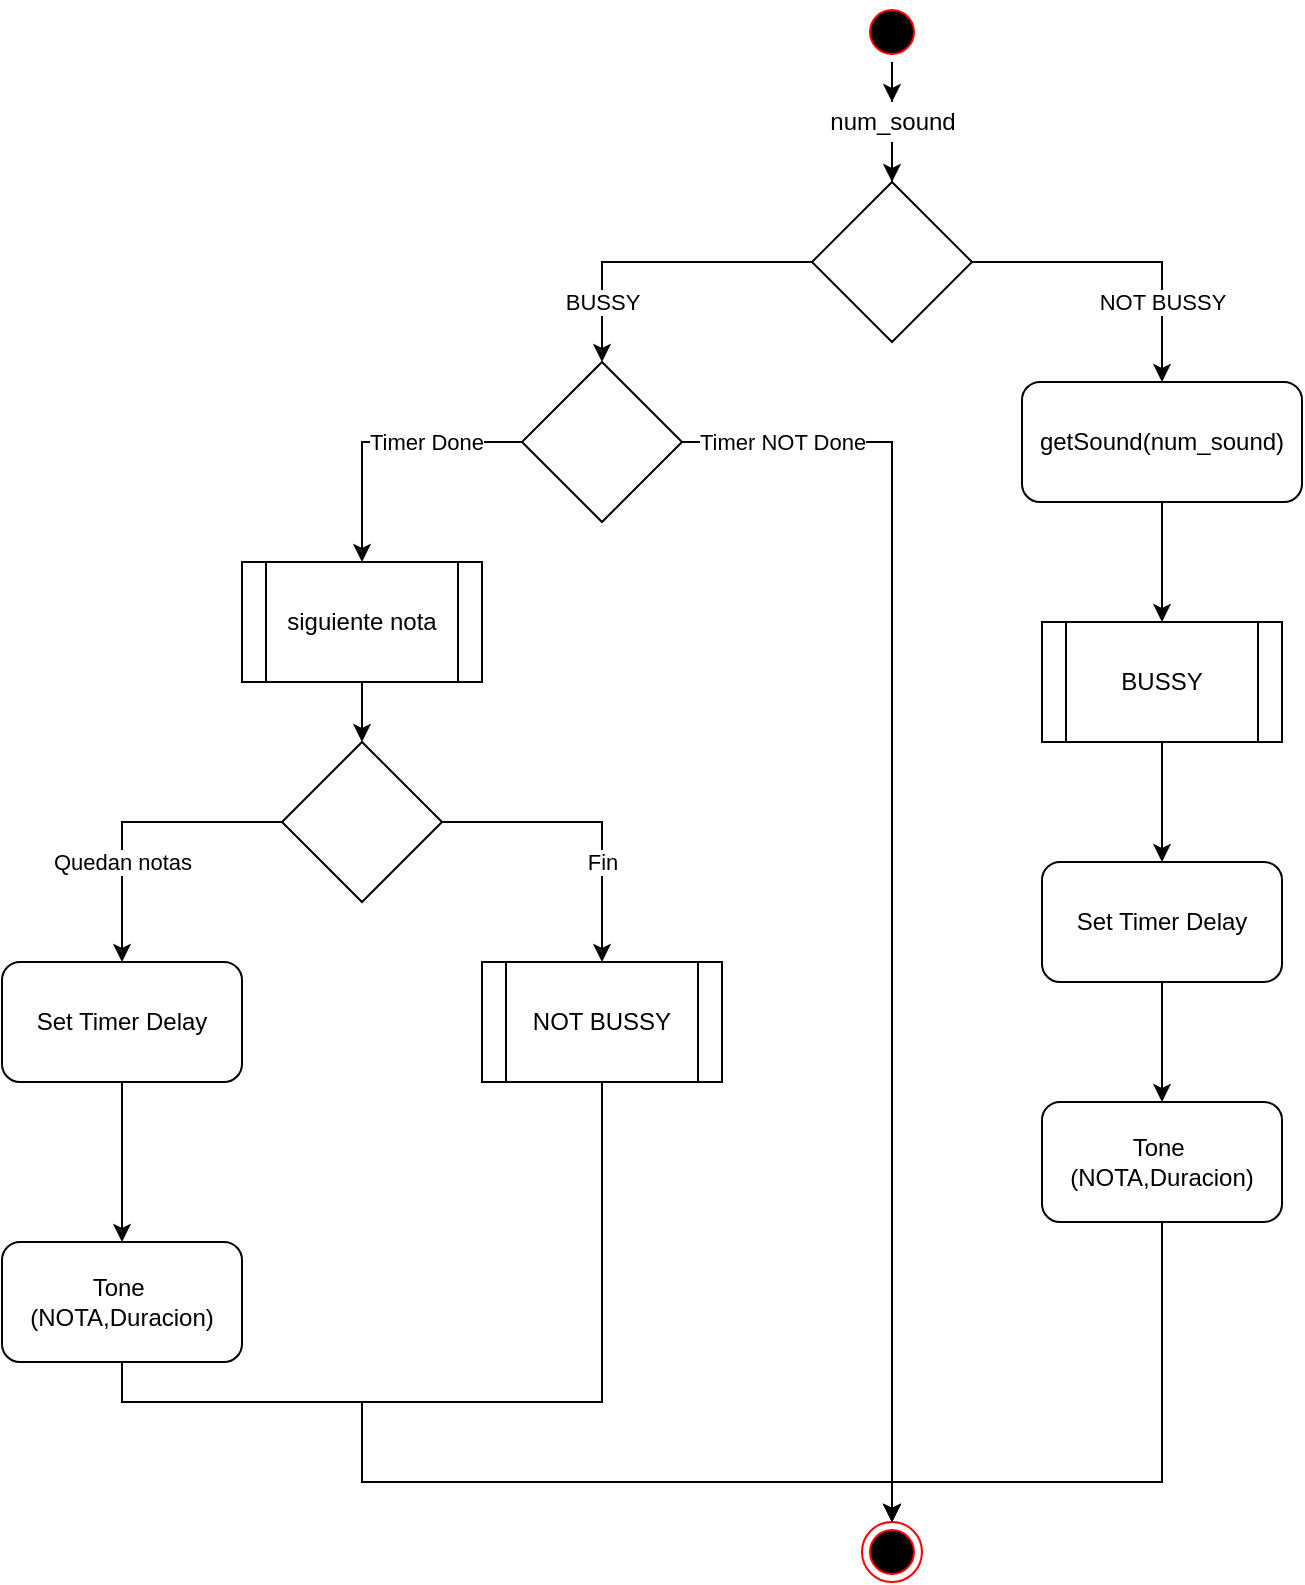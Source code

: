 <mxfile version="13.2.2" type="device"><diagram id="ViNAagKAenV8ttk1EXRM" name="Page-1"><mxGraphModel dx="1278" dy="995" grid="1" gridSize="10" guides="1" tooltips="1" connect="1" arrows="1" fold="1" page="1" pageScale="1" pageWidth="1169" pageHeight="827" math="0" shadow="0"><root><mxCell id="0"/><mxCell id="1" parent="0"/><mxCell id="4msXX3wtuwtZaRn9HpjV-6" style="edgeStyle=orthogonalEdgeStyle;rounded=0;orthogonalLoop=1;jettySize=auto;html=1;" edge="1" parent="1" source="4msXX3wtuwtZaRn9HpjV-1" target="4msXX3wtuwtZaRn9HpjV-5"><mxGeometry relative="1" as="geometry"/></mxCell><mxCell id="4msXX3wtuwtZaRn9HpjV-1" value="getSound(num_sound)" style="rounded=1;whiteSpace=wrap;html=1;" vertex="1" parent="1"><mxGeometry x="650" y="190" width="140" height="60" as="geometry"/></mxCell><mxCell id="4msXX3wtuwtZaRn9HpjV-3" style="edgeStyle=orthogonalEdgeStyle;rounded=0;orthogonalLoop=1;jettySize=auto;html=1;" edge="1" parent="1" source="4msXX3wtuwtZaRn9HpjV-2" target="4msXX3wtuwtZaRn9HpjV-1"><mxGeometry relative="1" as="geometry"><Array as="points"><mxPoint x="720" y="130"/></Array></mxGeometry></mxCell><mxCell id="4msXX3wtuwtZaRn9HpjV-4" value="NOT BUSSY" style="edgeLabel;html=1;align=center;verticalAlign=middle;resizable=0;points=[];" vertex="1" connectable="0" parent="4msXX3wtuwtZaRn9HpjV-3"><mxGeometry y="-6" relative="1" as="geometry"><mxPoint x="17.41" y="13.94" as="offset"/></mxGeometry></mxCell><mxCell id="4msXX3wtuwtZaRn9HpjV-12" value="BUSSY" style="edgeStyle=orthogonalEdgeStyle;rounded=0;orthogonalLoop=1;jettySize=auto;html=1;" edge="1" parent="1" source="4msXX3wtuwtZaRn9HpjV-2" target="4msXX3wtuwtZaRn9HpjV-14"><mxGeometry x="0.356" y="20" relative="1" as="geometry"><mxPoint x="558" y="190" as="targetPoint"/><mxPoint x="-20" y="20" as="offset"/></mxGeometry></mxCell><mxCell id="4msXX3wtuwtZaRn9HpjV-2" value="" style="rhombus;whiteSpace=wrap;html=1;" vertex="1" parent="1"><mxGeometry x="545" y="90" width="80" height="80" as="geometry"/></mxCell><mxCell id="4msXX3wtuwtZaRn9HpjV-5" value="BUSSY" style="shape=process;whiteSpace=wrap;html=1;backgroundOutline=1;" vertex="1" parent="1"><mxGeometry x="660" y="310" width="120" height="60" as="geometry"/></mxCell><mxCell id="4msXX3wtuwtZaRn9HpjV-7" value="Set Timer Delay" style="rounded=1;whiteSpace=wrap;html=1;" vertex="1" parent="1"><mxGeometry x="660" y="430" width="120" height="60" as="geometry"/></mxCell><mxCell id="4msXX3wtuwtZaRn9HpjV-8" value="" style="edgeStyle=orthogonalEdgeStyle;rounded=0;orthogonalLoop=1;jettySize=auto;html=1;" edge="1" parent="1" source="4msXX3wtuwtZaRn9HpjV-5" target="4msXX3wtuwtZaRn9HpjV-7"><mxGeometry relative="1" as="geometry"/></mxCell><mxCell id="4msXX3wtuwtZaRn9HpjV-39" style="edgeStyle=orthogonalEdgeStyle;rounded=0;orthogonalLoop=1;jettySize=auto;html=1;" edge="1" parent="1" source="4msXX3wtuwtZaRn9HpjV-9" target="4msXX3wtuwtZaRn9HpjV-45"><mxGeometry relative="1" as="geometry"><mxPoint x="590" y="790" as="targetPoint"/><Array as="points"><mxPoint x="720" y="740"/><mxPoint x="585" y="740"/></Array></mxGeometry></mxCell><mxCell id="4msXX3wtuwtZaRn9HpjV-9" value="Tone&amp;nbsp; (NOTA,Duracion)" style="rounded=1;whiteSpace=wrap;html=1;" vertex="1" parent="1"><mxGeometry x="660" y="550" width="120" height="60" as="geometry"/></mxCell><mxCell id="4msXX3wtuwtZaRn9HpjV-10" value="" style="edgeStyle=orthogonalEdgeStyle;rounded=0;orthogonalLoop=1;jettySize=auto;html=1;" edge="1" parent="1" source="4msXX3wtuwtZaRn9HpjV-7" target="4msXX3wtuwtZaRn9HpjV-9"><mxGeometry relative="1" as="geometry"/></mxCell><mxCell id="4msXX3wtuwtZaRn9HpjV-43" style="edgeStyle=orthogonalEdgeStyle;rounded=0;orthogonalLoop=1;jettySize=auto;html=1;" edge="1" parent="1" source="4msXX3wtuwtZaRn9HpjV-14" target="4msXX3wtuwtZaRn9HpjV-45"><mxGeometry relative="1" as="geometry"><mxPoint x="590" y="790" as="targetPoint"/></mxGeometry></mxCell><mxCell id="4msXX3wtuwtZaRn9HpjV-49" value="Timer NOT Done" style="edgeLabel;html=1;align=center;verticalAlign=middle;resizable=0;points=[];" vertex="1" connectable="0" parent="4msXX3wtuwtZaRn9HpjV-43"><mxGeometry x="-0.746" y="-5" relative="1" as="geometry"><mxPoint x="-32.29" y="-5.06" as="offset"/></mxGeometry></mxCell><mxCell id="4msXX3wtuwtZaRn9HpjV-14" value="" style="rhombus;whiteSpace=wrap;html=1;" vertex="1" parent="1"><mxGeometry x="400" y="180" width="80" height="80" as="geometry"/></mxCell><mxCell id="4msXX3wtuwtZaRn9HpjV-16" value="" style="edgeStyle=orthogonalEdgeStyle;rounded=0;orthogonalLoop=1;jettySize=auto;html=1;" edge="1" parent="1" source="4msXX3wtuwtZaRn9HpjV-14" target="4msXX3wtuwtZaRn9HpjV-17"><mxGeometry relative="1" as="geometry"><mxPoint x="368" y="260" as="targetPoint"/></mxGeometry></mxCell><mxCell id="4msXX3wtuwtZaRn9HpjV-24" value="Timer Done" style="edgeLabel;html=1;align=center;verticalAlign=middle;resizable=0;points=[];" vertex="1" connectable="0" parent="4msXX3wtuwtZaRn9HpjV-16"><mxGeometry x="-0.235" y="-2" relative="1" as="geometry"><mxPoint x="5" y="2" as="offset"/></mxGeometry></mxCell><mxCell id="4msXX3wtuwtZaRn9HpjV-17" value="siguiente nota" style="shape=process;whiteSpace=wrap;html=1;backgroundOutline=1;" vertex="1" parent="1"><mxGeometry x="260" y="280" width="120" height="60" as="geometry"/></mxCell><mxCell id="4msXX3wtuwtZaRn9HpjV-19" value="" style="edgeStyle=orthogonalEdgeStyle;rounded=0;orthogonalLoop=1;jettySize=auto;html=1;" edge="1" parent="1" source="4msXX3wtuwtZaRn9HpjV-17" target="4msXX3wtuwtZaRn9HpjV-23"><mxGeometry relative="1" as="geometry"><mxPoint x="368" y="414" as="targetPoint"/></mxGeometry></mxCell><mxCell id="4msXX3wtuwtZaRn9HpjV-29" value="Fin" style="edgeStyle=orthogonalEdgeStyle;rounded=0;orthogonalLoop=1;jettySize=auto;html=1;" edge="1" parent="1" source="4msXX3wtuwtZaRn9HpjV-23" target="4msXX3wtuwtZaRn9HpjV-28"><mxGeometry x="0.068" y="-20" relative="1" as="geometry"><mxPoint x="20" y="20" as="offset"/></mxGeometry></mxCell><mxCell id="4msXX3wtuwtZaRn9HpjV-33" value="Quedan notas" style="edgeStyle=orthogonalEdgeStyle;rounded=0;orthogonalLoop=1;jettySize=auto;html=1;" edge="1" parent="1" source="4msXX3wtuwtZaRn9HpjV-23" target="4msXX3wtuwtZaRn9HpjV-31"><mxGeometry x="0.068" y="20" relative="1" as="geometry"><mxPoint x="-20" y="20" as="offset"/></mxGeometry></mxCell><mxCell id="4msXX3wtuwtZaRn9HpjV-23" value="" style="rhombus;whiteSpace=wrap;html=1;" vertex="1" parent="1"><mxGeometry x="280" y="370" width="80" height="80" as="geometry"/></mxCell><mxCell id="4msXX3wtuwtZaRn9HpjV-27" value="" style="edgeStyle=orthogonalEdgeStyle;rounded=0;orthogonalLoop=1;jettySize=auto;html=1;" edge="1" parent="1" source="4msXX3wtuwtZaRn9HpjV-26" target="4msXX3wtuwtZaRn9HpjV-2"><mxGeometry relative="1" as="geometry"/></mxCell><mxCell id="4msXX3wtuwtZaRn9HpjV-26" value="num_sound" style="text;html=1;align=center;verticalAlign=middle;resizable=0;points=[];autosize=1;" vertex="1" parent="1"><mxGeometry x="545" y="50" width="80" height="20" as="geometry"/></mxCell><mxCell id="4msXX3wtuwtZaRn9HpjV-41" style="edgeStyle=orthogonalEdgeStyle;rounded=0;orthogonalLoop=1;jettySize=auto;html=1;" edge="1" parent="1" source="4msXX3wtuwtZaRn9HpjV-28" target="4msXX3wtuwtZaRn9HpjV-45"><mxGeometry relative="1" as="geometry"><mxPoint x="590" y="790" as="targetPoint"/><Array as="points"><mxPoint x="440" y="700"/><mxPoint x="320" y="700"/><mxPoint x="320" y="740"/><mxPoint x="585" y="740"/></Array></mxGeometry></mxCell><mxCell id="4msXX3wtuwtZaRn9HpjV-28" value="NOT BUSSY" style="shape=process;whiteSpace=wrap;html=1;backgroundOutline=1;" vertex="1" parent="1"><mxGeometry x="380" y="480" width="120" height="60" as="geometry"/></mxCell><mxCell id="4msXX3wtuwtZaRn9HpjV-37" style="edgeStyle=orthogonalEdgeStyle;rounded=0;orthogonalLoop=1;jettySize=auto;html=1;" edge="1" parent="1" source="4msXX3wtuwtZaRn9HpjV-30" target="4msXX3wtuwtZaRn9HpjV-45"><mxGeometry relative="1" as="geometry"><mxPoint x="590" y="790" as="targetPoint"/><Array as="points"><mxPoint x="200" y="700"/><mxPoint x="320" y="700"/><mxPoint x="320" y="740"/><mxPoint x="585" y="740"/></Array></mxGeometry></mxCell><mxCell id="4msXX3wtuwtZaRn9HpjV-30" value="Tone&amp;nbsp; (NOTA,Duracion)" style="rounded=1;whiteSpace=wrap;html=1;" vertex="1" parent="1"><mxGeometry x="140" y="620" width="120" height="60" as="geometry"/></mxCell><mxCell id="4msXX3wtuwtZaRn9HpjV-32" style="edgeStyle=orthogonalEdgeStyle;rounded=0;orthogonalLoop=1;jettySize=auto;html=1;" edge="1" parent="1" source="4msXX3wtuwtZaRn9HpjV-31" target="4msXX3wtuwtZaRn9HpjV-30"><mxGeometry relative="1" as="geometry"/></mxCell><mxCell id="4msXX3wtuwtZaRn9HpjV-31" value="Set Timer Delay" style="rounded=1;whiteSpace=wrap;html=1;" vertex="1" parent="1"><mxGeometry x="140" y="480" width="120" height="60" as="geometry"/></mxCell><mxCell id="4msXX3wtuwtZaRn9HpjV-45" value="" style="ellipse;html=1;shape=endState;fillColor=#000000;strokeColor=#ff0000;" vertex="1" parent="1"><mxGeometry x="570" y="760" width="30" height="30" as="geometry"/></mxCell><mxCell id="4msXX3wtuwtZaRn9HpjV-48" style="edgeStyle=orthogonalEdgeStyle;rounded=0;orthogonalLoop=1;jettySize=auto;html=1;" edge="1" parent="1" source="4msXX3wtuwtZaRn9HpjV-46" target="4msXX3wtuwtZaRn9HpjV-26"><mxGeometry relative="1" as="geometry"/></mxCell><mxCell id="4msXX3wtuwtZaRn9HpjV-46" value="" style="ellipse;html=1;shape=startState;fillColor=#000000;strokeColor=#ff0000;" vertex="1" parent="1"><mxGeometry x="570" width="30" height="30" as="geometry"/></mxCell></root></mxGraphModel></diagram></mxfile>